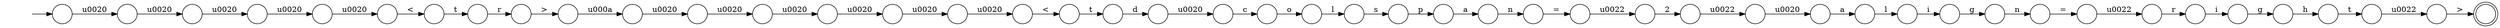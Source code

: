 digraph Automaton {
  rankdir = LR;
  0 [shape=circle,label=""];
  0 -> 30 [label="\u0022"]
  1 [shape=circle,label=""];
  1 -> 28 [label="\u0022"]
  2 [shape=circle,label=""];
  2 -> 14 [label=">"]
  3 [shape=circle,label=""];
  3 -> 39 [label="c"]
  4 [shape=circle,label=""];
  4 -> 13 [label="\u0022"]
  5 [shape=circle,label=""];
  initial [shape=plaintext,label=""];
  initial -> 5
  5 -> 20 [label="\u0020"]
  6 [shape=circle,label=""];
  6 -> 29 [label="l"]
  7 [shape=circle,label=""];
  7 -> 26 [label="t"]
  8 [shape=circle,label=""];
  8 -> 46 [label="g"]
  9 [shape=circle,label=""];
  9 -> 1 [label="2"]
  10 [shape=circle,label=""];
  10 -> 12 [label="t"]
  11 [shape=circle,label=""];
  11 -> 7 [label="<"]
  12 [shape=circle,label=""];
  12 -> 32 [label="d"]
  13 [shape=circle,label=""];
  13 -> 16 [label=">"]
  14 [shape=circle,label=""];
  14 -> 37 [label="\u000a"]
  15 [shape=circle,label=""];
  15 -> 10 [label="<"]
  16 [shape=doublecircle,label=""];
  17 [shape=circle,label=""];
  17 -> 40 [label="="]
  18 [shape=circle,label=""];
  18 -> 8 [label="i"]
  19 [shape=circle,label=""];
  19 -> 36 [label="\u0020"]
  20 [shape=circle,label=""];
  20 -> 42 [label="\u0020"]
  21 [shape=circle,label=""];
  21 -> 4 [label="t"]
  22 [shape=circle,label=""];
  22 -> 15 [label="\u0020"]
  23 [shape=circle,label=""];
  23 -> 35 [label="g"]
  24 [shape=circle,label=""];
  24 -> 44 [label="\u0020"]
  25 [shape=circle,label=""];
  25 -> 17 [label="n"]
  26 [shape=circle,label=""];
  26 -> 2 [label="r"]
  27 [shape=circle,label=""];
  27 -> 45 [label="l"]
  28 [shape=circle,label=""];
  28 -> 34 [label="\u0020"]
  29 [shape=circle,label=""];
  29 -> 23 [label="i"]
  30 [shape=circle,label=""];
  30 -> 18 [label="r"]
  31 [shape=circle,label=""];
  31 -> 0 [label="="]
  32 [shape=circle,label=""];
  32 -> 3 [label="\u0020"]
  33 [shape=circle,label=""];
  33 -> 11 [label="\u0020"]
  34 [shape=circle,label=""];
  34 -> 6 [label="a"]
  35 [shape=circle,label=""];
  35 -> 31 [label="n"]
  36 [shape=circle,label=""];
  36 -> 22 [label="\u0020"]
  37 [shape=circle,label=""];
  37 -> 24 [label="\u0020"]
  38 [shape=circle,label=""];
  38 -> 33 [label="\u0020"]
  39 [shape=circle,label=""];
  39 -> 27 [label="o"]
  40 [shape=circle,label=""];
  40 -> 9 [label="\u0022"]
  41 [shape=circle,label=""];
  41 -> 25 [label="a"]
  42 [shape=circle,label=""];
  42 -> 38 [label="\u0020"]
  43 [shape=circle,label=""];
  43 -> 41 [label="p"]
  44 [shape=circle,label=""];
  44 -> 19 [label="\u0020"]
  45 [shape=circle,label=""];
  45 -> 43 [label="s"]
  46 [shape=circle,label=""];
  46 -> 21 [label="h"]
}

